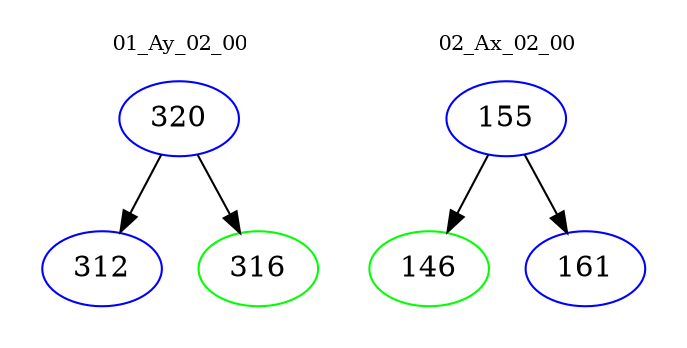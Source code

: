 digraph{
subgraph cluster_0 {
color = white
label = "01_Ay_02_00";
fontsize=10;
T0_320 [label="320", color="blue"]
T0_320 -> T0_312 [color="black"]
T0_312 [label="312", color="blue"]
T0_320 -> T0_316 [color="black"]
T0_316 [label="316", color="green"]
}
subgraph cluster_1 {
color = white
label = "02_Ax_02_00";
fontsize=10;
T1_155 [label="155", color="blue"]
T1_155 -> T1_146 [color="black"]
T1_146 [label="146", color="green"]
T1_155 -> T1_161 [color="black"]
T1_161 [label="161", color="blue"]
}
}
